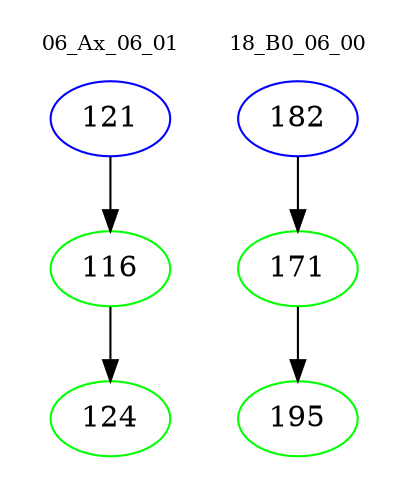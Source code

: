 digraph{
subgraph cluster_0 {
color = white
label = "06_Ax_06_01";
fontsize=10;
T0_121 [label="121", color="blue"]
T0_121 -> T0_116 [color="black"]
T0_116 [label="116", color="green"]
T0_116 -> T0_124 [color="black"]
T0_124 [label="124", color="green"]
}
subgraph cluster_1 {
color = white
label = "18_B0_06_00";
fontsize=10;
T1_182 [label="182", color="blue"]
T1_182 -> T1_171 [color="black"]
T1_171 [label="171", color="green"]
T1_171 -> T1_195 [color="black"]
T1_195 [label="195", color="green"]
}
}
